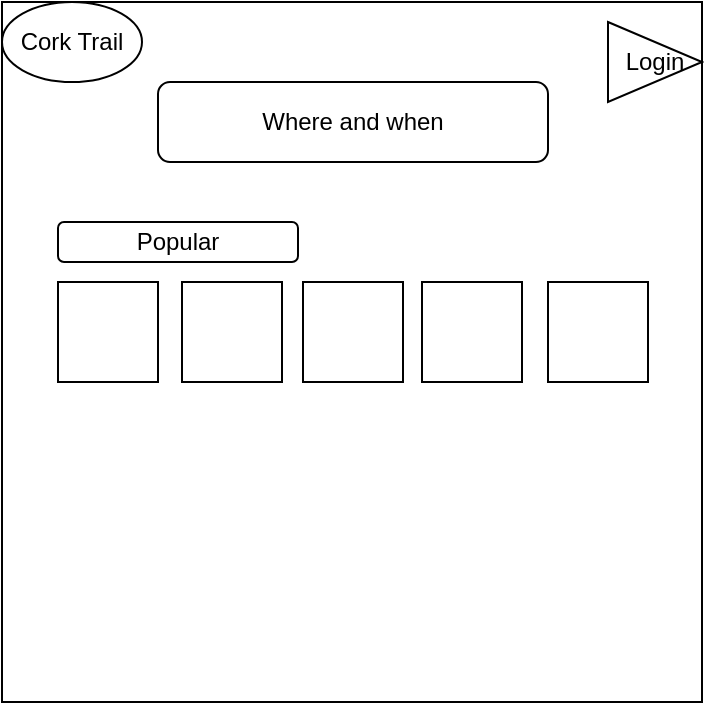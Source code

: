 <mxfile>
    <diagram id="w1cwfyKInWAbl5WBd-np" name="Website idea">
        <mxGraphModel dx="476" dy="308" grid="1" gridSize="10" guides="1" tooltips="1" connect="1" arrows="1" fold="1" page="1" pageScale="1" pageWidth="850" pageHeight="1100" math="0" shadow="0">
            <root>
                <mxCell id="0"/>
                <mxCell id="1" parent="0"/>
                <mxCell id="97kSb_biOn8DL4Hgh1oo-1" value="" style="whiteSpace=wrap;html=1;aspect=fixed;" vertex="1" parent="1">
                    <mxGeometry x="250" y="170" width="350" height="350" as="geometry"/>
                </mxCell>
                <mxCell id="97kSb_biOn8DL4Hgh1oo-2" value="Cork Trail" style="ellipse;whiteSpace=wrap;html=1;" vertex="1" parent="1">
                    <mxGeometry x="250" y="170" width="70" height="40" as="geometry"/>
                </mxCell>
                <mxCell id="97kSb_biOn8DL4Hgh1oo-3" value="Where and when" style="rounded=1;whiteSpace=wrap;html=1;" vertex="1" parent="1">
                    <mxGeometry x="328" y="210" width="195" height="40" as="geometry"/>
                </mxCell>
                <mxCell id="97kSb_biOn8DL4Hgh1oo-4" value="Popular" style="rounded=1;whiteSpace=wrap;html=1;" vertex="1" parent="1">
                    <mxGeometry x="278" y="280" width="120" height="20" as="geometry"/>
                </mxCell>
                <mxCell id="97kSb_biOn8DL4Hgh1oo-9" value="" style="whiteSpace=wrap;html=1;aspect=fixed;" vertex="1" parent="1">
                    <mxGeometry x="523" y="310" width="50" height="50" as="geometry"/>
                </mxCell>
                <mxCell id="97kSb_biOn8DL4Hgh1oo-11" value="" style="whiteSpace=wrap;html=1;aspect=fixed;" vertex="1" parent="1">
                    <mxGeometry x="460" y="310" width="50" height="50" as="geometry"/>
                </mxCell>
                <mxCell id="97kSb_biOn8DL4Hgh1oo-12" value="" style="whiteSpace=wrap;html=1;aspect=fixed;" vertex="1" parent="1">
                    <mxGeometry x="400.5" y="310" width="50" height="50" as="geometry"/>
                </mxCell>
                <mxCell id="97kSb_biOn8DL4Hgh1oo-13" value="" style="whiteSpace=wrap;html=1;aspect=fixed;" vertex="1" parent="1">
                    <mxGeometry x="340" y="310" width="50" height="50" as="geometry"/>
                </mxCell>
                <mxCell id="97kSb_biOn8DL4Hgh1oo-14" value="" style="whiteSpace=wrap;html=1;aspect=fixed;" vertex="1" parent="1">
                    <mxGeometry x="278" y="310" width="50" height="50" as="geometry"/>
                </mxCell>
                <mxCell id="97kSb_biOn8DL4Hgh1oo-15" value="Login" style="triangle;whiteSpace=wrap;html=1;" vertex="1" parent="1">
                    <mxGeometry x="553" y="180" width="47" height="40" as="geometry"/>
                </mxCell>
            </root>
        </mxGraphModel>
    </diagram>
    <diagram id="RDSbSZ1k3cjCadN6Grqg" name="Mobile App">
        <mxGraphModel dx="1428" dy="924" grid="1" gridSize="10" guides="1" tooltips="1" connect="1" arrows="1" fold="1" page="1" pageScale="1" pageWidth="850" pageHeight="1100" math="0" shadow="0">
            <root>
                <mxCell id="0"/>
                <mxCell id="1" parent="0"/>
            </root>
        </mxGraphModel>
    </diagram>
    <diagram id="THlknrSwDXFCjx9uC75X" name="Page-3">
        <mxGraphModel dx="1428" dy="924" grid="1" gridSize="10" guides="1" tooltips="1" connect="1" arrows="1" fold="1" page="1" pageScale="1" pageWidth="850" pageHeight="1100" math="0" shadow="0">
            <root>
                <mxCell id="0"/>
                <mxCell id="1" parent="0"/>
            </root>
        </mxGraphModel>
    </diagram>
    <diagram id="YC159z3pM1k_Y87wfguL" name="Page-4">
        <mxGraphModel dx="1428" dy="924" grid="1" gridSize="10" guides="1" tooltips="1" connect="1" arrows="1" fold="1" page="1" pageScale="1" pageWidth="850" pageHeight="1100" math="0" shadow="0">
            <root>
                <mxCell id="0"/>
                <mxCell id="1" parent="0"/>
            </root>
        </mxGraphModel>
    </diagram>
    <diagram id="_DxfrQu0YBdwuPtdDpkx" name="Page-5">
        <mxGraphModel dx="1428" dy="924" grid="1" gridSize="10" guides="1" tooltips="1" connect="1" arrows="1" fold="1" page="1" pageScale="1" pageWidth="850" pageHeight="1100" math="0" shadow="0">
            <root>
                <mxCell id="0"/>
                <mxCell id="1" parent="0"/>
            </root>
        </mxGraphModel>
    </diagram>
</mxfile>